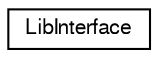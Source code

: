 digraph "Graficzna hierarchia klas"
{
 // LATEX_PDF_SIZE
  edge [fontname="FreeSans",fontsize="10",labelfontname="FreeSans",labelfontsize="10"];
  node [fontname="FreeSans",fontsize="10",shape=record];
  rankdir="LR";
  Node0 [label="LibInterface",height=0.2,width=0.4,color="black", fillcolor="white", style="filled",URL="$classLibInterface.html",tooltip=" "];
}
